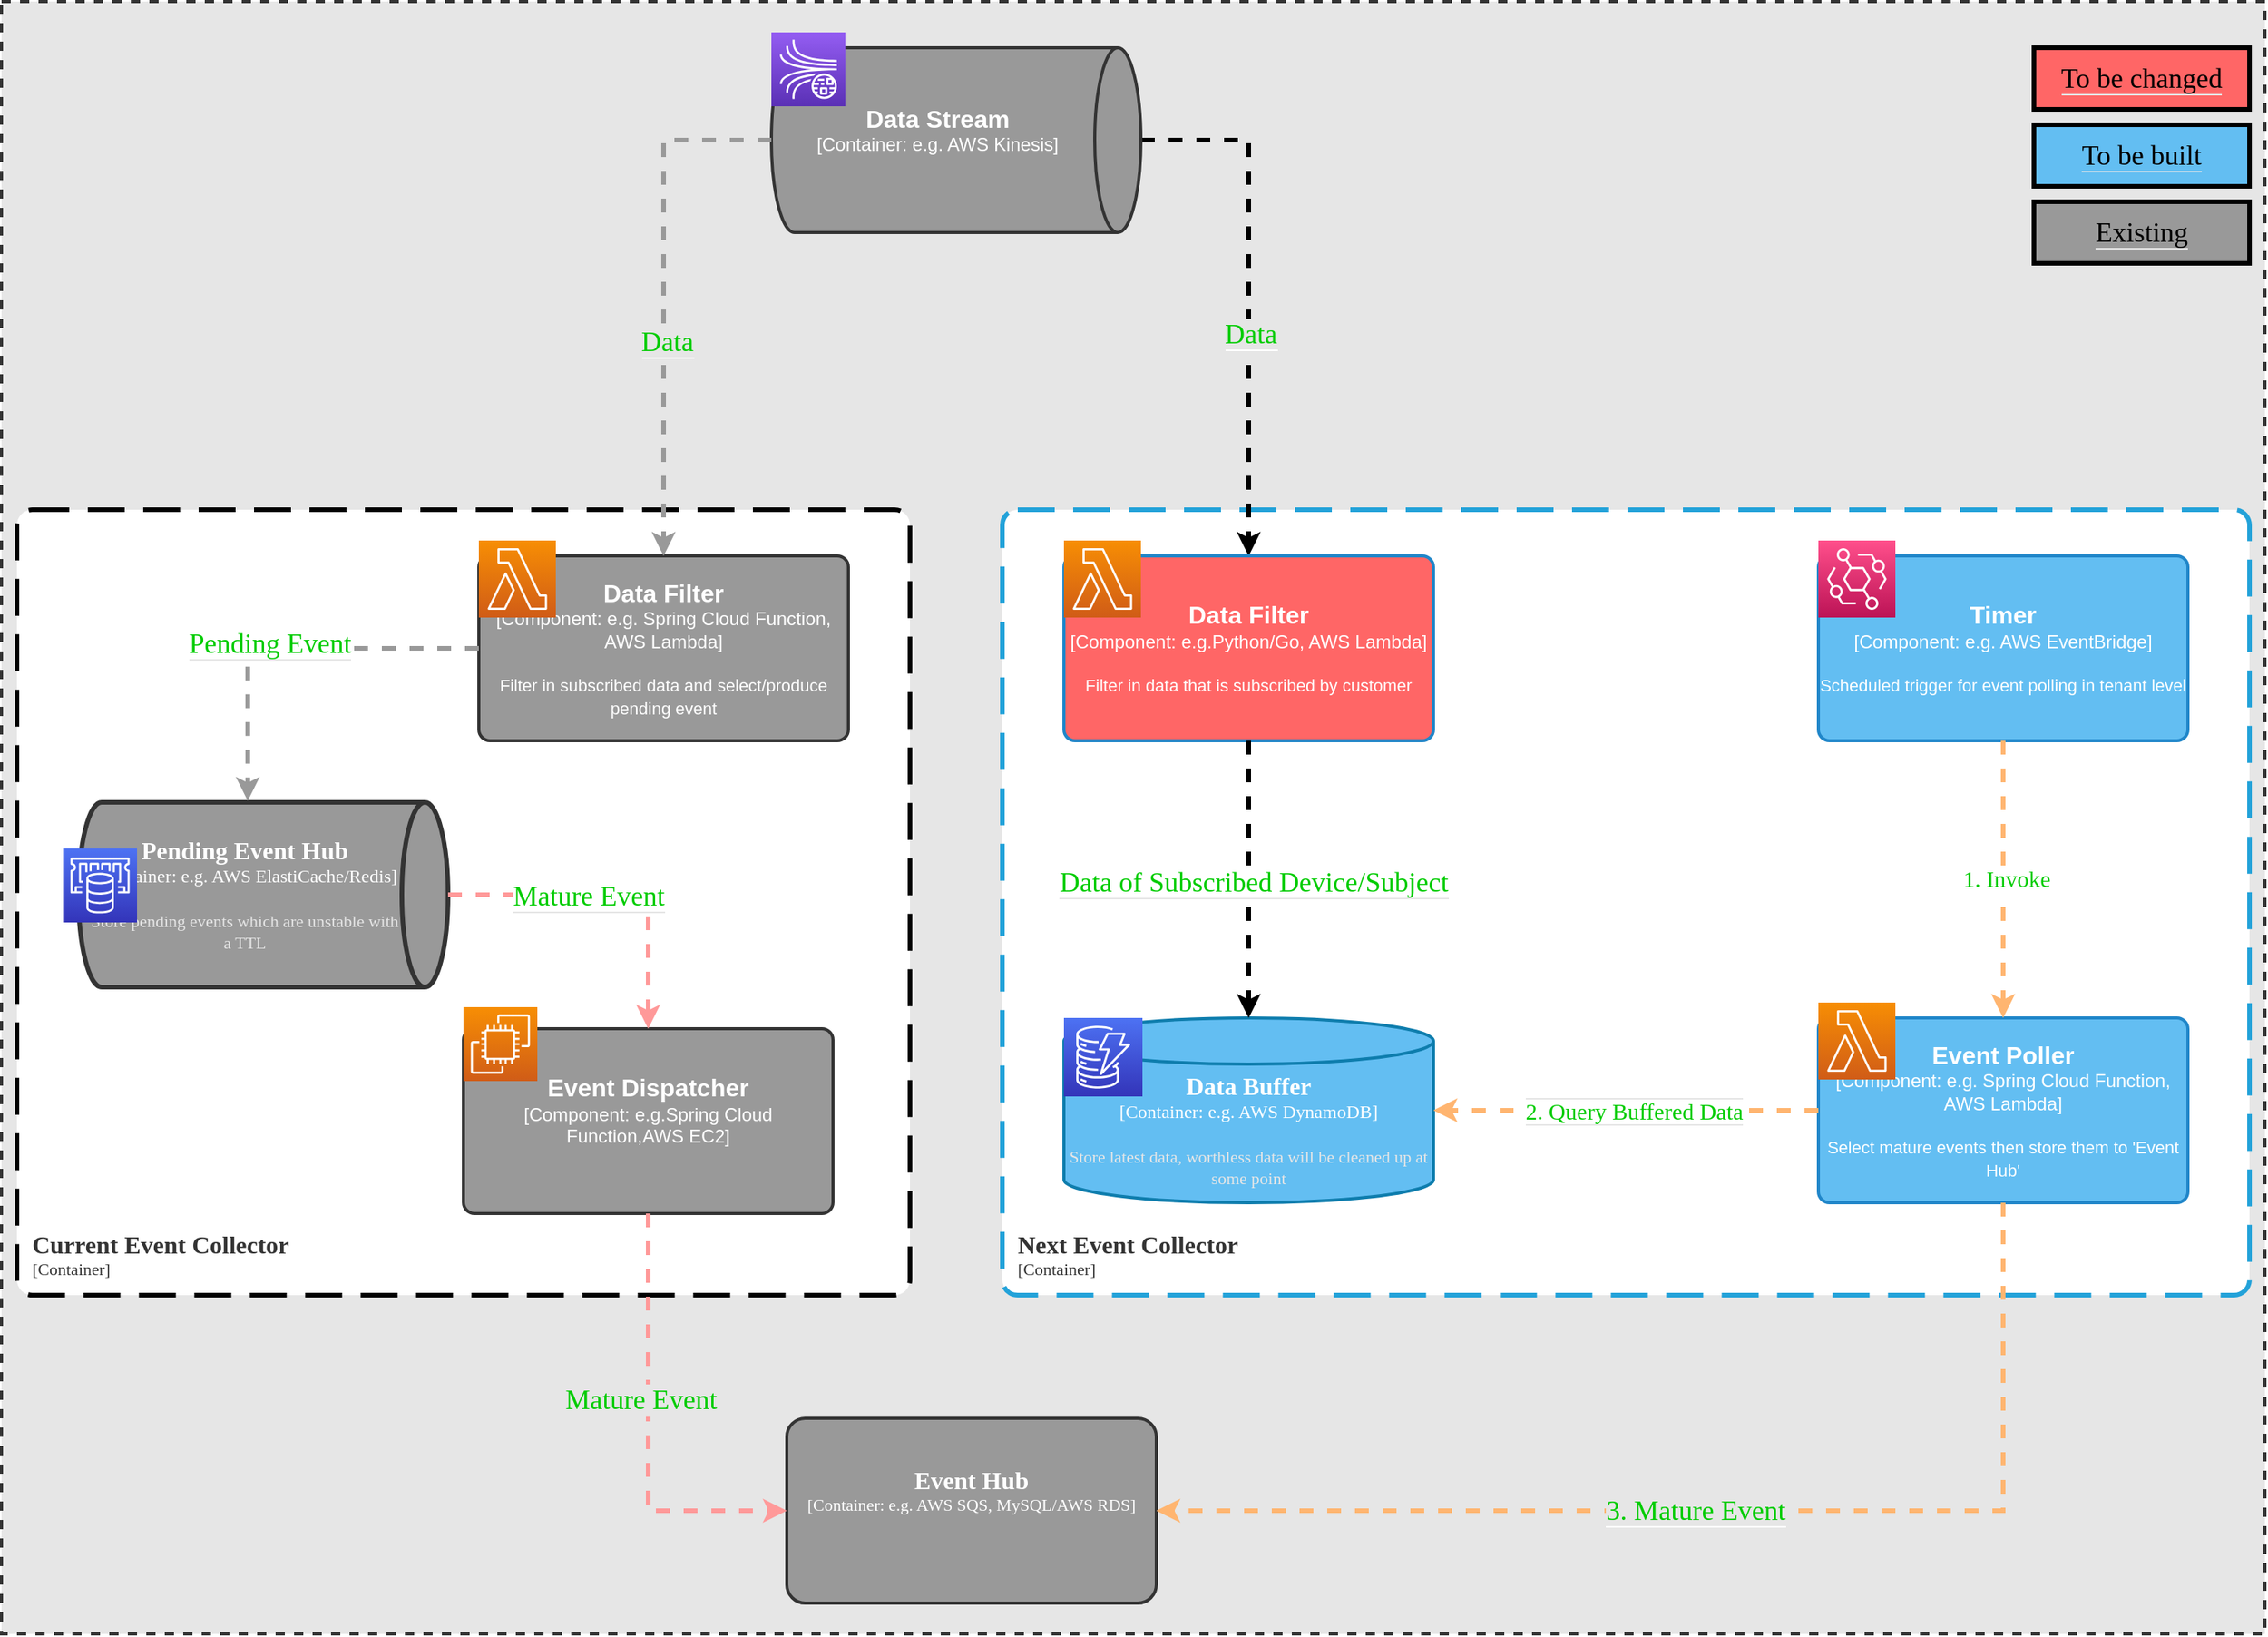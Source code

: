 <mxfile version="21.2.1" type="github">
  <diagram id="m2yf274t8tq8ouvesx9-" name="Page-1">
    <mxGraphModel dx="954" dy="1785" grid="1" gridSize="10" guides="1" tooltips="1" connect="1" arrows="1" fold="1" page="1" pageScale="1" pageWidth="827" pageHeight="1169" math="0" shadow="0">
      <root>
        <mxCell id="0" />
        <mxCell id="1" parent="0" />
        <mxCell id="6_3hUqjpFfgXBnWn_kRa-1" value="" style="rounded=0;whiteSpace=wrap;html=1;dashed=1;strokeWidth=2;fillColor=#E6E6E6;strokeColor=#333333;" parent="1" vertex="1">
          <mxGeometry x="40" y="-290" width="1470" height="1060" as="geometry" />
        </mxCell>
        <object placeholders="1" c4Name="Current Event Collector" c4Type="ContainerScopeBoundary" c4Application="Container" label="&lt;font style=&quot;font-size: 16px&quot;&gt;&lt;b&gt;&lt;div style=&quot;text-align: left&quot;&gt;%c4Name%&lt;/div&gt;&lt;/b&gt;&lt;/font&gt;&lt;div style=&quot;text-align: left&quot;&gt;[%c4Application%]&lt;/div&gt;" id="TOB8HUzxCa0lJRpBpMYs-25">
          <mxCell style="rounded=1;fontSize=11;whiteSpace=wrap;html=1;dashed=1;arcSize=20;fillColor=default;strokeColor=#000000;fontColor=#333333;labelBackgroundColor=none;align=left;verticalAlign=bottom;labelBorderColor=none;spacingTop=0;spacing=10;dashPattern=8 4;metaEdit=1;rotatable=0;perimeter=rectanglePerimeter;noLabel=0;labelPadding=0;allowArrows=0;connectable=0;expand=0;recursiveResize=0;editable=1;pointerEvents=0;absoluteArcSize=1;points=[[0.25,0,0],[0.5,0,0],[0.75,0,0],[1,0.25,0],[1,0.5,0],[1,0.75,0],[0.75,1,0],[0.5,1,0],[0.25,1,0],[0,0.75,0],[0,0.5,0],[0,0.25,0]];fontFamily=Comic Sans MS;strokeWidth=3;" parent="1" vertex="1">
            <mxGeometry x="50" y="40" width="580" height="510" as="geometry" />
          </mxCell>
        </object>
        <object placeholders="1" c4Name="Next Event Collector" c4Type="ContainerScopeBoundary" c4Application="Container" label="&lt;font style=&quot;font-size: 16px&quot;&gt;&lt;b&gt;&lt;div style=&quot;text-align: left&quot;&gt;%c4Name%&lt;/div&gt;&lt;/b&gt;&lt;/font&gt;&lt;div style=&quot;text-align: left&quot;&gt;[%c4Application%]&lt;/div&gt;" id="6_3hUqjpFfgXBnWn_kRa-3">
          <mxCell style="rounded=1;fontSize=11;whiteSpace=wrap;html=1;dashed=1;arcSize=20;fillColor=default;strokeColor=#23A2D9;fontColor=#333333;labelBackgroundColor=none;align=left;verticalAlign=bottom;labelBorderColor=none;spacingTop=0;spacing=10;dashPattern=8 4;metaEdit=1;rotatable=0;perimeter=rectanglePerimeter;noLabel=0;labelPadding=0;allowArrows=0;connectable=0;expand=0;recursiveResize=0;editable=1;pointerEvents=0;absoluteArcSize=1;points=[[0.25,0,0],[0.5,0,0],[0.75,0,0],[1,0.25,0],[1,0.5,0],[1,0.75,0],[0.75,1,0],[0.5,1,0],[0.25,1,0],[0,0.75,0],[0,0.5,0],[0,0.25,0]];fontFamily=Comic Sans MS;strokeWidth=3;" parent="1" vertex="1">
            <mxGeometry x="690" y="40" width="810" height="510" as="geometry" />
          </mxCell>
        </object>
        <mxCell id="6_3hUqjpFfgXBnWn_kRa-12" style="edgeStyle=orthogonalEdgeStyle;rounded=0;orthogonalLoop=1;jettySize=auto;html=1;exitX=0.5;exitY=0;exitDx=0;exitDy=0;exitPerimeter=0;dashed=1;strokeWidth=3;" parent="1" source="6_3hUqjpFfgXBnWn_kRa-6" target="6_3hUqjpFfgXBnWn_kRa-5" edge="1">
          <mxGeometry relative="1" as="geometry" />
        </mxCell>
        <mxCell id="6_3hUqjpFfgXBnWn_kRa-13" value="&lt;font color=&quot;#00cc00&quot; face=&quot;Comic Sans MS&quot; style=&quot;background-color: rgb(230, 230, 230); font-size: 18px;&quot;&gt;Data&lt;/font&gt;" style="edgeLabel;html=1;align=center;verticalAlign=middle;resizable=0;points=[];" parent="6_3hUqjpFfgXBnWn_kRa-12" vertex="1" connectable="0">
          <mxGeometry x="0.153" y="1" relative="1" as="geometry">
            <mxPoint as="offset" />
          </mxGeometry>
        </mxCell>
        <mxCell id="6_3hUqjpFfgXBnWn_kRa-16" value="" style="group;strokeColor=none;" parent="1" vertex="1" connectable="0">
          <mxGeometry x="730" y="60" width="240" height="130" as="geometry" />
        </mxCell>
        <object placeholders="1" c4Name="Data Filter" c4Type="Component" c4Technology="e.g.Python/Go, AWS Lambda" c4Description="Filter in data that is subscribed by customer" label="&lt;font style=&quot;font-size: 16px&quot;&gt;&lt;b&gt;%c4Name%&lt;/b&gt;&lt;/font&gt;&lt;div&gt;[%c4Type%: %c4Technology%]&lt;/div&gt;&lt;br&gt;&lt;div&gt;&lt;font style=&quot;font-size: 11px&quot;&gt;%c4Description%&lt;/font&gt;&lt;/div&gt;" id="6_3hUqjpFfgXBnWn_kRa-5">
          <mxCell style="rounded=1;whiteSpace=wrap;html=1;labelBackgroundColor=none;fillColor=#FF6666;fontColor=#ffffff;align=center;arcSize=6;strokeColor=#2086C9;metaEdit=1;resizable=0;points=[[0.25,0,0],[0.5,0,0],[0.75,0,0],[1,0.25,0],[1,0.5,0],[1,0.75,0],[0.75,1,0],[0.5,1,0],[0.25,1,0],[0,0.75,0],[0,0.5,0],[0,0.25,0]];strokeWidth=2;" parent="6_3hUqjpFfgXBnWn_kRa-16" vertex="1">
            <mxGeometry y="10" width="240" height="120" as="geometry" />
          </mxCell>
        </object>
        <mxCell id="6_3hUqjpFfgXBnWn_kRa-9" value="" style="sketch=0;points=[[0,0,0],[0.25,0,0],[0.5,0,0],[0.75,0,0],[1,0,0],[0,1,0],[0.25,1,0],[0.5,1,0],[0.75,1,0],[1,1,0],[0,0.25,0],[0,0.5,0],[0,0.75,0],[1,0.25,0],[1,0.5,0],[1,0.75,0]];outlineConnect=0;fontColor=#232F3E;gradientColor=#F78E04;gradientDirection=north;fillColor=#D05C17;strokeColor=#ffffff;dashed=0;verticalLabelPosition=bottom;verticalAlign=top;align=center;html=1;fontSize=12;fontStyle=0;aspect=fixed;shape=mxgraph.aws4.resourceIcon;resIcon=mxgraph.aws4.lambda;strokeWidth=2;movable=0;resizable=0;rotatable=0;deletable=0;editable=0;connectable=0;" parent="6_3hUqjpFfgXBnWn_kRa-16" vertex="1">
          <mxGeometry width="50" height="50" as="geometry" />
        </mxCell>
        <mxCell id="6_3hUqjpFfgXBnWn_kRa-17" value="" style="group" parent="1" vertex="1" connectable="0">
          <mxGeometry x="540" y="-270" width="240" height="130" as="geometry" />
        </mxCell>
        <object placeholders="1" c4Type="Data Stream" c4Container="Container" c4Technology="e.g. AWS Kinesis" label="&lt;font style=&quot;font-size: 16px&quot;&gt;&lt;b&gt;%c4Type%&lt;/b&gt;&lt;/font&gt;&lt;div&gt;[%c4Container%:&amp;nbsp;%c4Technology%]&lt;/div&gt;&lt;br&gt;&lt;div&gt;&lt;font style=&quot;font-size: 11px&quot;&gt;&lt;font color=&quot;#E6E6E6&quot;&gt;%c4Description%&lt;/font&gt;&lt;/div&gt;" c4Description="" id="6_3hUqjpFfgXBnWn_kRa-6">
          <mxCell style="shape=cylinder3;size=15;direction=south;whiteSpace=wrap;html=1;boundedLbl=1;rounded=0;labelBackgroundColor=none;fillColor=#999999;fontSize=12;fontColor=#ffffff;align=center;strokeColor=#333333;metaEdit=1;points=[[0.5,0,0],[1,0.25,0],[1,0.5,0],[1,0.75,0],[0.5,1,0],[0,0.75,0],[0,0.5,0],[0,0.25,0]];resizable=0;strokeWidth=2;" parent="6_3hUqjpFfgXBnWn_kRa-17" vertex="1">
            <mxGeometry y="10" width="240" height="120" as="geometry" />
          </mxCell>
        </object>
        <mxCell id="6_3hUqjpFfgXBnWn_kRa-8" value="" style="sketch=0;points=[[0,0,0],[0.25,0,0],[0.5,0,0],[0.75,0,0],[1,0,0],[0,1,0],[0.25,1,0],[0.5,1,0],[0.75,1,0],[1,1,0],[0,0.25,0],[0,0.5,0],[0,0.75,0],[1,0.25,0],[1,0.5,0],[1,0.75,0]];outlineConnect=0;fontColor=#232F3E;gradientColor=#945DF2;gradientDirection=north;fillColor=#5A30B5;strokeColor=#ffffff;dashed=0;verticalLabelPosition=bottom;verticalAlign=top;align=center;html=1;fontSize=12;fontStyle=0;aspect=fixed;shape=mxgraph.aws4.resourceIcon;resIcon=mxgraph.aws4.kinesis_data_streams;strokeWidth=2;" parent="6_3hUqjpFfgXBnWn_kRa-17" vertex="1">
          <mxGeometry width="48" height="48" as="geometry" />
        </mxCell>
        <mxCell id="6_3hUqjpFfgXBnWn_kRa-22" value="" style="group" parent="1" vertex="1" connectable="0">
          <mxGeometry x="730" y="370" width="240" height="120" as="geometry" />
        </mxCell>
        <object placeholders="1" c4Type="Data Buffer" c4Container="Container" c4Technology="e.g. AWS DynamoDB" c4Description="Store latest data, worthless data will be cleaned up at some point" label="&lt;font style=&quot;font-size: 16px&quot;&gt;&lt;b&gt;%c4Type%&lt;/b&gt;&lt;/font&gt;&lt;div&gt;[%c4Container%:&amp;nbsp;%c4Technology%]&lt;/div&gt;&lt;br&gt;&lt;div&gt;&lt;font style=&quot;font-size: 11px&quot;&gt;&lt;font color=&quot;#E6E6E6&quot;&gt;%c4Description%&lt;/font&gt;&lt;/div&gt;" id="6_3hUqjpFfgXBnWn_kRa-21">
          <mxCell style="shape=cylinder3;size=15;whiteSpace=wrap;html=1;boundedLbl=1;rounded=0;labelBackgroundColor=none;fillColor=#63BEF2;fontSize=12;fontColor=#ffffff;align=center;strokeColor=#0E7DAD;metaEdit=1;points=[[0.5,0,0],[1,0.25,0],[1,0.5,0],[1,0.75,0],[0.5,1,0],[0,0.75,0],[0,0.5,0],[0,0.25,0]];resizable=0;strokeWidth=2;fontFamily=Comic Sans MS;" parent="6_3hUqjpFfgXBnWn_kRa-22" vertex="1">
            <mxGeometry width="240" height="120" as="geometry" />
          </mxCell>
        </object>
        <mxCell id="6_3hUqjpFfgXBnWn_kRa-14" value="" style="sketch=0;points=[[0,0,0],[0.25,0,0],[0.5,0,0],[0.75,0,0],[1,0,0],[0,1,0],[0.25,1,0],[0.5,1,0],[0.75,1,0],[1,1,0],[0,0.25,0],[0,0.5,0],[0,0.75,0],[1,0.25,0],[1,0.5,0],[1,0.75,0]];outlineConnect=0;fontColor=#232F3E;gradientColor=#4D72F3;gradientDirection=north;fillColor=#3334B9;strokeColor=#ffffff;dashed=0;verticalLabelPosition=bottom;verticalAlign=top;align=center;html=1;fontSize=12;fontStyle=0;aspect=fixed;shape=mxgraph.aws4.resourceIcon;resIcon=mxgraph.aws4.dynamodb;labelBackgroundColor=#E6E6E6;strokeWidth=2;fontFamily=Comic Sans MS;" parent="6_3hUqjpFfgXBnWn_kRa-22" vertex="1">
          <mxGeometry width="51" height="51" as="geometry" />
        </mxCell>
        <mxCell id="6_3hUqjpFfgXBnWn_kRa-23" style="edgeStyle=orthogonalEdgeStyle;rounded=0;orthogonalLoop=1;jettySize=auto;html=1;entryX=0.5;entryY=0;entryDx=0;entryDy=0;entryPerimeter=0;fontFamily=Comic Sans MS;fontSize=18;fontColor=#00CC00;dashed=1;strokeWidth=3;" parent="1" source="6_3hUqjpFfgXBnWn_kRa-5" target="6_3hUqjpFfgXBnWn_kRa-21" edge="1">
          <mxGeometry relative="1" as="geometry" />
        </mxCell>
        <mxCell id="6_3hUqjpFfgXBnWn_kRa-24" value="&lt;span style=&quot;background-color: rgb(255, 255, 255);&quot;&gt;Data of Subscribed&amp;nbsp;Device/Subject&lt;/span&gt;" style="edgeLabel;html=1;align=center;verticalAlign=middle;resizable=0;points=[];fontSize=18;fontFamily=Comic Sans MS;fontColor=#00CC00;labelBackgroundColor=#E6E6E6;" parent="6_3hUqjpFfgXBnWn_kRa-23" vertex="1" connectable="0">
          <mxGeometry x="0.025" y="3" relative="1" as="geometry">
            <mxPoint as="offset" />
          </mxGeometry>
        </mxCell>
        <mxCell id="DH_RuFh3FsCUKjjPfczZ-8" value="" style="group" parent="1" vertex="1" connectable="0">
          <mxGeometry x="1220" y="60" width="240" height="130" as="geometry" />
        </mxCell>
        <object placeholders="1" c4Name="Timer" c4Type="Component" c4Technology="e.g. AWS EventBridge" c4Description="Scheduled trigger for event polling in tenant level" label="&lt;font style=&quot;font-size: 16px&quot;&gt;&lt;b&gt;%c4Name%&lt;/b&gt;&lt;/font&gt;&lt;div&gt;[%c4Type%: %c4Technology%]&lt;/div&gt;&lt;br&gt;&lt;div&gt;&lt;font style=&quot;font-size: 11px&quot;&gt;%c4Description%&lt;/font&gt;&lt;/div&gt;" id="DH_RuFh3FsCUKjjPfczZ-6">
          <mxCell style="rounded=1;whiteSpace=wrap;html=1;labelBackgroundColor=none;fillColor=#63BEF2;fontColor=#ffffff;align=center;arcSize=6;strokeColor=#2086C9;metaEdit=1;resizable=0;points=[[0.25,0,0],[0.5,0,0],[0.75,0,0],[1,0.25,0],[1,0.5,0],[1,0.75,0],[0.75,1,0],[0.5,1,0],[0.25,1,0],[0,0.75,0],[0,0.5,0],[0,0.25,0]];strokeWidth=2;" parent="DH_RuFh3FsCUKjjPfczZ-8" vertex="1">
            <mxGeometry y="10" width="240" height="120" as="geometry" />
          </mxCell>
        </object>
        <mxCell id="DH_RuFh3FsCUKjjPfczZ-4" value="" style="sketch=0;points=[[0,0,0],[0.25,0,0],[0.5,0,0],[0.75,0,0],[1,0,0],[0,1,0],[0.25,1,0],[0.5,1,0],[0.75,1,0],[1,1,0],[0,0.25,0],[0,0.5,0],[0,0.75,0],[1,0.25,0],[1,0.5,0],[1,0.75,0]];outlineConnect=0;fontColor=#232F3E;gradientColor=#FF4F8B;gradientDirection=north;fillColor=#BC1356;strokeColor=#ffffff;dashed=0;verticalLabelPosition=bottom;verticalAlign=top;align=center;html=1;fontSize=12;fontStyle=0;aspect=fixed;shape=mxgraph.aws4.resourceIcon;resIcon=mxgraph.aws4.eventbridge;labelBackgroundColor=#E6E6E6;strokeWidth=2;fontFamily=Comic Sans MS;" parent="DH_RuFh3FsCUKjjPfczZ-8" vertex="1">
          <mxGeometry width="50" height="50" as="geometry" />
        </mxCell>
        <mxCell id="DH_RuFh3FsCUKjjPfczZ-9" value="" style="group;strokeColor=none;" parent="1" vertex="1" connectable="0">
          <mxGeometry x="1220" y="360" width="240" height="130" as="geometry" />
        </mxCell>
        <object placeholders="1" c4Name="Event Poller" c4Type="Component" c4Technology="e.g. Spring Cloud Function, AWS Lambda" c4Description="Select mature events then store them to &#39;Event Hub&#39;" label="&lt;font style=&quot;font-size: 16px&quot;&gt;&lt;b&gt;%c4Name%&lt;/b&gt;&lt;/font&gt;&lt;div&gt;[%c4Type%: %c4Technology%]&lt;/div&gt;&lt;br&gt;&lt;div&gt;&lt;font style=&quot;font-size: 11px&quot;&gt;%c4Description%&lt;/font&gt;&lt;/div&gt;" id="DH_RuFh3FsCUKjjPfczZ-10">
          <mxCell style="rounded=1;whiteSpace=wrap;html=1;labelBackgroundColor=none;fillColor=#63BEF2;fontColor=#ffffff;align=center;arcSize=6;strokeColor=#2086C9;metaEdit=1;resizable=0;points=[[0.25,0,0],[0.5,0,0],[0.75,0,0],[1,0.25,0],[1,0.5,0],[1,0.75,0],[0.75,1,0],[0.5,1,0],[0.25,1,0],[0,0.75,0],[0,0.5,0],[0,0.25,0]];strokeWidth=2;" parent="DH_RuFh3FsCUKjjPfczZ-9" vertex="1">
            <mxGeometry y="10" width="240" height="120" as="geometry" />
          </mxCell>
        </object>
        <mxCell id="DH_RuFh3FsCUKjjPfczZ-11" value="" style="sketch=0;points=[[0,0,0],[0.25,0,0],[0.5,0,0],[0.75,0,0],[1,0,0],[0,1,0],[0.25,1,0],[0.5,1,0],[0.75,1,0],[1,1,0],[0,0.25,0],[0,0.5,0],[0,0.75,0],[1,0.25,0],[1,0.5,0],[1,0.75,0]];outlineConnect=0;fontColor=#232F3E;gradientColor=#F78E04;gradientDirection=north;fillColor=#D05C17;strokeColor=#ffffff;dashed=0;verticalLabelPosition=bottom;verticalAlign=top;align=center;html=1;fontSize=12;fontStyle=0;aspect=fixed;shape=mxgraph.aws4.resourceIcon;resIcon=mxgraph.aws4.lambda;strokeWidth=2;movable=0;resizable=0;rotatable=0;deletable=0;editable=0;connectable=0;" parent="DH_RuFh3FsCUKjjPfczZ-9" vertex="1">
          <mxGeometry width="50" height="50" as="geometry" />
        </mxCell>
        <mxCell id="DH_RuFh3FsCUKjjPfczZ-12" style="edgeStyle=orthogonalEdgeStyle;rounded=0;orthogonalLoop=1;jettySize=auto;html=1;fontFamily=Comic Sans MS;fontSize=15;fontColor=#00CC00;strokeWidth=3;dashed=1;strokeColor=#FFB570;" parent="1" source="DH_RuFh3FsCUKjjPfczZ-6" target="DH_RuFh3FsCUKjjPfczZ-10" edge="1">
          <mxGeometry relative="1" as="geometry" />
        </mxCell>
        <mxCell id="DH_RuFh3FsCUKjjPfczZ-15" value="1. Invoke" style="edgeLabel;html=1;align=center;verticalAlign=middle;resizable=0;points=[];fontSize=15;fontFamily=Comic Sans MS;fontColor=#00CC00;" parent="DH_RuFh3FsCUKjjPfczZ-12" vertex="1" connectable="0">
          <mxGeometry x="-0.009" y="2" relative="1" as="geometry">
            <mxPoint as="offset" />
          </mxGeometry>
        </mxCell>
        <object placeholders="1" c4Name="Event Hub" c4Type="Container" c4Technology="e.g. AWS SQS, MySQL/AWS RDS" c4Description="&#xa;" label="&lt;font style=&quot;font-size: 16px&quot;&gt;&lt;b&gt;%c4Name%&lt;/b&gt;&lt;/font&gt;&lt;div&gt;[%c4Type%: %c4Technology%]&lt;/div&gt;&lt;br&gt;&lt;div&gt;&lt;font style=&quot;font-size: 11px&quot;&gt;&lt;font color=&quot;#E6E6E6&quot;&gt;%c4Description%&lt;/font&gt;&lt;/div&gt;" id="DH_RuFh3FsCUKjjPfczZ-18">
          <mxCell style="rounded=1;whiteSpace=wrap;html=1;fontSize=11;labelBackgroundColor=none;fillColor=#999999;fontColor=#ffffff;align=center;arcSize=10;strokeColor=#333333;metaEdit=1;resizable=0;points=[[0.25,0,0],[0.5,0,0],[0.75,0,0],[1,0.25,0],[1,0.5,0],[1,0.75,0],[0.75,1,0],[0.5,1,0],[0.25,1,0],[0,0.75,0],[0,0.5,0],[0,0.25,0]];strokeWidth=2;fontFamily=Comic Sans MS;" parent="1" vertex="1">
            <mxGeometry x="550" y="630" width="240" height="120" as="geometry" />
          </mxCell>
        </object>
        <mxCell id="DH_RuFh3FsCUKjjPfczZ-19" value="&lt;font color=&quot;#000000&quot; style=&quot;font-size: 18px; background-color: rgb(99, 190, 242);&quot;&gt;To be built&lt;/font&gt;" style="rounded=0;whiteSpace=wrap;html=1;labelBackgroundColor=#E6E6E6;strokeColor=#000000;strokeWidth=3;fontFamily=Comic Sans MS;fontSize=15;fontColor=#00CC00;fillColor=#63BEF2;" parent="1" vertex="1">
          <mxGeometry x="1360" y="-210" width="140" height="40" as="geometry" />
        </mxCell>
        <mxCell id="DH_RuFh3FsCUKjjPfczZ-20" value="&lt;font color=&quot;#000000&quot;&gt;&lt;span style=&quot;font-size: 18px; background-color: rgb(153, 153, 153);&quot;&gt;Existing&lt;/span&gt;&lt;/font&gt;" style="rounded=0;whiteSpace=wrap;html=1;labelBackgroundColor=#E6E6E6;strokeColor=#000000;strokeWidth=3;fontFamily=Comic Sans MS;fontSize=15;fontColor=#00CC00;fillColor=#999999;" parent="1" vertex="1">
          <mxGeometry x="1360" y="-160" width="140" height="40" as="geometry" />
        </mxCell>
        <mxCell id="DH_RuFh3FsCUKjjPfczZ-21" style="edgeStyle=orthogonalEdgeStyle;rounded=0;orthogonalLoop=1;jettySize=auto;html=1;entryX=1;entryY=0.5;entryDx=0;entryDy=0;entryPerimeter=0;dashed=1;strokeColor=#FFB570;strokeWidth=3;fontFamily=Comic Sans MS;fontSize=18;fontColor=#000000;exitX=0.5;exitY=1;exitDx=0;exitDy=0;exitPerimeter=0;" parent="1" source="DH_RuFh3FsCUKjjPfczZ-10" target="DH_RuFh3FsCUKjjPfczZ-18" edge="1">
          <mxGeometry relative="1" as="geometry">
            <mxPoint x="1340" y="490" as="sourcePoint" />
          </mxGeometry>
        </mxCell>
        <mxCell id="DH_RuFh3FsCUKjjPfczZ-22" value="&lt;span style=&quot;background-color: rgb(230, 230, 230);&quot;&gt;&lt;font color=&quot;#00cc00&quot;&gt;3. Mature Event&lt;/font&gt;&lt;/span&gt;" style="edgeLabel;html=1;align=center;verticalAlign=middle;resizable=0;points=[];fontSize=18;fontFamily=Comic Sans MS;fontColor=#000000;" parent="DH_RuFh3FsCUKjjPfczZ-21" vertex="1" connectable="0">
          <mxGeometry x="-0.34" y="2" relative="1" as="geometry">
            <mxPoint x="-153" y="-2" as="offset" />
          </mxGeometry>
        </mxCell>
        <mxCell id="DH_RuFh3FsCUKjjPfczZ-14" style="edgeStyle=orthogonalEdgeStyle;orthogonalLoop=1;jettySize=auto;html=1;entryX=1;entryY=0.5;entryDx=0;entryDy=0;entryPerimeter=0;fontFamily=Comic Sans MS;fontSize=15;fontColor=#00CC00;strokeWidth=3;dashed=1;rounded=0;strokeColor=#FFB570;" parent="1" source="DH_RuFh3FsCUKjjPfczZ-10" target="6_3hUqjpFfgXBnWn_kRa-21" edge="1">
          <mxGeometry relative="1" as="geometry" />
        </mxCell>
        <mxCell id="DH_RuFh3FsCUKjjPfczZ-16" value="&lt;span style=&quot;background-color: rgb(255, 255, 255);&quot;&gt;2. Query Buffered Data&lt;/span&gt;" style="edgeLabel;html=1;align=center;verticalAlign=middle;resizable=0;points=[];fontSize=15;fontFamily=Comic Sans MS;fontColor=#00CC00;labelBackgroundColor=#E6E6E6;" parent="DH_RuFh3FsCUKjjPfczZ-14" vertex="1" connectable="0">
          <mxGeometry x="0.232" y="-1" relative="1" as="geometry">
            <mxPoint x="34" y="1" as="offset" />
          </mxGeometry>
        </mxCell>
        <mxCell id="DH_RuFh3FsCUKjjPfczZ-23" value="" style="group;strokeColor=none;" parent="1" vertex="1" connectable="0">
          <mxGeometry x="350" y="60" width="240" height="130" as="geometry" />
        </mxCell>
        <object placeholders="1" c4Name="Data Filter" c4Type="Component" c4Technology="e.g. Spring Cloud Function, AWS Lambda" c4Description="Filter in subscribed data and select/produce pending event " label="&lt;font style=&quot;font-size: 16px&quot;&gt;&lt;b&gt;%c4Name%&lt;/b&gt;&lt;/font&gt;&lt;div&gt;[%c4Type%: %c4Technology%]&lt;/div&gt;&lt;br&gt;&lt;div&gt;&lt;font style=&quot;font-size: 11px&quot;&gt;%c4Description%&lt;/font&gt;&lt;/div&gt;" id="DH_RuFh3FsCUKjjPfczZ-24">
          <mxCell style="rounded=1;whiteSpace=wrap;html=1;labelBackgroundColor=none;fillColor=#999999;fontColor=#ffffff;align=center;arcSize=6;strokeColor=#333333;metaEdit=1;resizable=0;points=[[0.25,0,0],[0.5,0,0],[0.75,0,0],[1,0.25,0],[1,0.5,0],[1,0.75,0],[0.75,1,0],[0.5,1,0],[0.25,1,0],[0,0.75,0],[0,0.5,0],[0,0.25,0]];strokeWidth=2;" parent="DH_RuFh3FsCUKjjPfczZ-23" vertex="1">
            <mxGeometry y="10" width="240" height="120" as="geometry" />
          </mxCell>
        </object>
        <mxCell id="DH_RuFh3FsCUKjjPfczZ-25" value="" style="sketch=0;points=[[0,0,0],[0.25,0,0],[0.5,0,0],[0.75,0,0],[1,0,0],[0,1,0],[0.25,1,0],[0.5,1,0],[0.75,1,0],[1,1,0],[0,0.25,0],[0,0.5,0],[0,0.75,0],[1,0.25,0],[1,0.5,0],[1,0.75,0]];outlineConnect=0;fontColor=#232F3E;gradientColor=#F78E04;gradientDirection=north;fillColor=#D05C17;strokeColor=#ffffff;dashed=0;verticalLabelPosition=bottom;verticalAlign=top;align=center;html=1;fontSize=12;fontStyle=0;aspect=fixed;shape=mxgraph.aws4.resourceIcon;resIcon=mxgraph.aws4.lambda;strokeWidth=2;movable=0;resizable=0;rotatable=0;deletable=0;editable=0;connectable=0;" parent="DH_RuFh3FsCUKjjPfczZ-23" vertex="1">
          <mxGeometry width="50" height="50" as="geometry" />
        </mxCell>
        <mxCell id="DH_RuFh3FsCUKjjPfczZ-31" value="" style="group" parent="1" vertex="1" connectable="0">
          <mxGeometry x="340" y="363" width="240" height="134" as="geometry" />
        </mxCell>
        <object placeholders="1" c4Name="Event Dispatcher" c4Type="Component" c4Technology="e.g.Spring Cloud Function,AWS EC2" label="&lt;font style=&quot;font-size: 16px&quot;&gt;&lt;b&gt;%c4Name%&lt;/b&gt;&lt;/font&gt;&lt;div&gt;[%c4Type%: %c4Technology%]&lt;/div&gt;&lt;br&gt;&lt;div&gt;&lt;font style=&quot;font-size: 11px&quot;&gt;%c4Description%&lt;/font&gt;&lt;/div&gt;" c4Description="" id="DH_RuFh3FsCUKjjPfczZ-27">
          <mxCell style="rounded=1;whiteSpace=wrap;html=1;labelBackgroundColor=none;fillColor=#999999;fontColor=#ffffff;align=center;arcSize=6;strokeColor=#333333;metaEdit=1;resizable=0;points=[[0.25,0,0],[0.5,0,0],[0.75,0,0],[1,0.25,0],[1,0.5,0],[1,0.75,0],[0.75,1,0],[0.5,1,0],[0.25,1,0],[0,0.75,0],[0,0.5,0],[0,0.25,0]];strokeWidth=2;" parent="DH_RuFh3FsCUKjjPfczZ-31" vertex="1">
            <mxGeometry y="14" width="240" height="120" as="geometry" />
          </mxCell>
        </object>
        <mxCell id="DH_RuFh3FsCUKjjPfczZ-30" value="" style="sketch=0;points=[[0,0,0],[0.25,0,0],[0.5,0,0],[0.75,0,0],[1,0,0],[0,1,0],[0.25,1,0],[0.5,1,0],[0.75,1,0],[1,1,0],[0,0.25,0],[0,0.5,0],[0,0.75,0],[1,0.25,0],[1,0.5,0],[1,0.75,0]];outlineConnect=0;fontColor=#232F3E;gradientColor=#F78E04;gradientDirection=north;fillColor=#D05C17;strokeColor=#ffffff;dashed=0;verticalLabelPosition=bottom;verticalAlign=top;align=center;html=1;fontSize=12;fontStyle=0;aspect=fixed;shape=mxgraph.aws4.resourceIcon;resIcon=mxgraph.aws4.ec2;labelBackgroundColor=#E6E6E6;strokeWidth=3;fontFamily=Comic Sans MS;" parent="DH_RuFh3FsCUKjjPfczZ-31" vertex="1">
          <mxGeometry width="48" height="48" as="geometry" />
        </mxCell>
        <mxCell id="DH_RuFh3FsCUKjjPfczZ-32" style="edgeStyle=orthogonalEdgeStyle;rounded=0;orthogonalLoop=1;jettySize=auto;html=1;dashed=1;strokeColor=#999999;strokeWidth=3;fontFamily=Comic Sans MS;fontSize=18;fontColor=#00CC00;exitX=0.5;exitY=1;exitDx=0;exitDy=0;exitPerimeter=0;" parent="1" source="6_3hUqjpFfgXBnWn_kRa-6" target="DH_RuFh3FsCUKjjPfczZ-24" edge="1">
          <mxGeometry relative="1" as="geometry" />
        </mxCell>
        <mxCell id="DH_RuFh3FsCUKjjPfczZ-40" value="&lt;span style=&quot;background-color: rgb(230, 230, 230);&quot;&gt;Data&lt;/span&gt;" style="edgeLabel;html=1;align=center;verticalAlign=middle;resizable=0;points=[];fontSize=18;fontFamily=Comic Sans MS;fontColor=#00CC00;" parent="DH_RuFh3FsCUKjjPfczZ-32" vertex="1" connectable="0">
          <mxGeometry x="0.182" y="2" relative="1" as="geometry">
            <mxPoint as="offset" />
          </mxGeometry>
        </mxCell>
        <mxCell id="DH_RuFh3FsCUKjjPfczZ-36" style="edgeStyle=orthogonalEdgeStyle;rounded=0;orthogonalLoop=1;jettySize=auto;html=1;entryX=0;entryY=0.5;entryDx=0;entryDy=0;entryPerimeter=0;dashed=1;strokeColor=#FF9999;strokeWidth=3;fontFamily=Comic Sans MS;fontSize=18;fontColor=#00CC00;" parent="1" source="DH_RuFh3FsCUKjjPfczZ-27" target="DH_RuFh3FsCUKjjPfczZ-18" edge="1">
          <mxGeometry relative="1" as="geometry" />
        </mxCell>
        <mxCell id="DH_RuFh3FsCUKjjPfczZ-44" value="Mature Event" style="edgeLabel;html=1;align=center;verticalAlign=middle;resizable=0;points=[];fontSize=18;fontFamily=Comic Sans MS;fontColor=#00CC00;labelBackgroundColor=#E6E6E6;" parent="DH_RuFh3FsCUKjjPfczZ-36" vertex="1" connectable="0">
          <mxGeometry x="-0.145" y="-5" relative="1" as="geometry">
            <mxPoint as="offset" />
          </mxGeometry>
        </mxCell>
        <mxCell id="DH_RuFh3FsCUKjjPfczZ-38" value="" style="group" parent="1" vertex="1" connectable="0">
          <mxGeometry x="80" y="230" width="250" height="120" as="geometry" />
        </mxCell>
        <object placeholders="1" c4Type="Pending Event Hub" c4Container="Container" c4Technology="e.g. AWS ElastiCache/Redis" c4Description="Store pending events which are unstable with a TTL" label="&lt;font style=&quot;font-size: 16px&quot;&gt;&lt;b&gt;%c4Type%&lt;/b&gt;&lt;/font&gt;&lt;div&gt;[%c4Container%:&amp;nbsp;%c4Technology%]&lt;/div&gt;&lt;br&gt;&lt;div&gt;&lt;font style=&quot;font-size: 11px&quot;&gt;&lt;font color=&quot;#E6E6E6&quot;&gt;%c4Description%&lt;/font&gt;&lt;/div&gt;" id="DH_RuFh3FsCUKjjPfczZ-29">
          <mxCell style="shape=cylinder3;size=15;direction=south;whiteSpace=wrap;html=1;boundedLbl=1;rounded=0;labelBackgroundColor=none;fillColor=#999999;fontSize=12;fontColor=#ffffff;align=center;strokeColor=#333333;metaEdit=1;points=[[0.5,0,0],[1,0.25,0],[1,0.5,0],[1,0.75,0],[0.5,1,0],[0,0.75,0],[0,0.5,0],[0,0.25,0]];resizable=0;strokeWidth=3;fontFamily=Comic Sans MS;" parent="DH_RuFh3FsCUKjjPfczZ-38" vertex="1">
            <mxGeometry x="10" width="240" height="120" as="geometry" />
          </mxCell>
        </object>
        <mxCell id="DH_RuFh3FsCUKjjPfczZ-33" value="" style="sketch=0;points=[[0,0,0],[0.25,0,0],[0.5,0,0],[0.75,0,0],[1,0,0],[0,1,0],[0.25,1,0],[0.5,1,0],[0.75,1,0],[1,1,0],[0,0.25,0],[0,0.5,0],[0,0.75,0],[1,0.25,0],[1,0.5,0],[1,0.75,0]];outlineConnect=0;fontColor=#232F3E;gradientColor=#4D72F3;gradientDirection=north;fillColor=#3334B9;strokeColor=#ffffff;dashed=0;verticalLabelPosition=bottom;verticalAlign=top;align=center;html=1;fontSize=12;fontStyle=0;aspect=fixed;shape=mxgraph.aws4.resourceIcon;resIcon=mxgraph.aws4.elasticache;labelBackgroundColor=#E6E6E6;strokeWidth=3;fontFamily=Comic Sans MS;" parent="DH_RuFh3FsCUKjjPfczZ-38" vertex="1">
          <mxGeometry y="30" width="48" height="48" as="geometry" />
        </mxCell>
        <mxCell id="DH_RuFh3FsCUKjjPfczZ-39" style="edgeStyle=orthogonalEdgeStyle;rounded=0;orthogonalLoop=1;jettySize=auto;html=1;exitX=0;exitY=0.5;exitDx=0;exitDy=0;exitPerimeter=0;entryX=-0.008;entryY=0.542;entryDx=0;entryDy=0;entryPerimeter=0;dashed=1;strokeColor=#999999;strokeWidth=3;fontFamily=Comic Sans MS;fontSize=18;fontColor=#00CC00;" parent="1" source="DH_RuFh3FsCUKjjPfczZ-24" target="DH_RuFh3FsCUKjjPfczZ-29" edge="1">
          <mxGeometry relative="1" as="geometry" />
        </mxCell>
        <mxCell id="DH_RuFh3FsCUKjjPfczZ-41" value="&lt;span style=&quot;background-color: rgb(255, 255, 255);&quot;&gt;Pending Event&lt;/span&gt;" style="edgeLabel;html=1;align=center;verticalAlign=middle;resizable=0;points=[];fontSize=18;fontFamily=Comic Sans MS;fontColor=#00CC00;labelBackgroundColor=#E6E6E6;" parent="DH_RuFh3FsCUKjjPfczZ-39" vertex="1" connectable="0">
          <mxGeometry x="0.092" y="-3" relative="1" as="geometry">
            <mxPoint as="offset" />
          </mxGeometry>
        </mxCell>
        <mxCell id="DH_RuFh3FsCUKjjPfczZ-42" style="edgeStyle=orthogonalEdgeStyle;rounded=0;orthogonalLoop=1;jettySize=auto;html=1;entryX=0.5;entryY=0;entryDx=0;entryDy=0;entryPerimeter=0;dashed=1;strokeColor=#FF9999;strokeWidth=3;fontFamily=Comic Sans MS;fontSize=18;fontColor=#00CC00;" parent="1" source="DH_RuFh3FsCUKjjPfczZ-29" target="DH_RuFh3FsCUKjjPfczZ-27" edge="1">
          <mxGeometry relative="1" as="geometry" />
        </mxCell>
        <mxCell id="DH_RuFh3FsCUKjjPfczZ-43" value="&lt;span style=&quot;background-color: rgb(255, 255, 255);&quot;&gt;Mature Event&lt;/span&gt;" style="edgeLabel;html=1;align=center;verticalAlign=middle;resizable=0;points=[];fontSize=18;fontFamily=Comic Sans MS;fontColor=#00CC00;labelBackgroundColor=#E6E6E6;" parent="DH_RuFh3FsCUKjjPfczZ-42" vertex="1" connectable="0">
          <mxGeometry x="-0.161" y="-1" relative="1" as="geometry">
            <mxPoint as="offset" />
          </mxGeometry>
        </mxCell>
        <mxCell id="bIcr6NeWUArTX9h2mSKB-1" value="&lt;font color=&quot;#000000&quot; style=&quot;font-size: 18px; background-color: rgb(255, 102, 102);&quot;&gt;To be changed&lt;/font&gt;" style="rounded=0;whiteSpace=wrap;html=1;labelBackgroundColor=#E6E6E6;strokeColor=#000000;strokeWidth=3;fontFamily=Comic Sans MS;fontSize=15;fontColor=#00CC00;fillColor=#FF6666;" parent="1" vertex="1">
          <mxGeometry x="1360" y="-260" width="140" height="40" as="geometry" />
        </mxCell>
      </root>
    </mxGraphModel>
  </diagram>
</mxfile>
